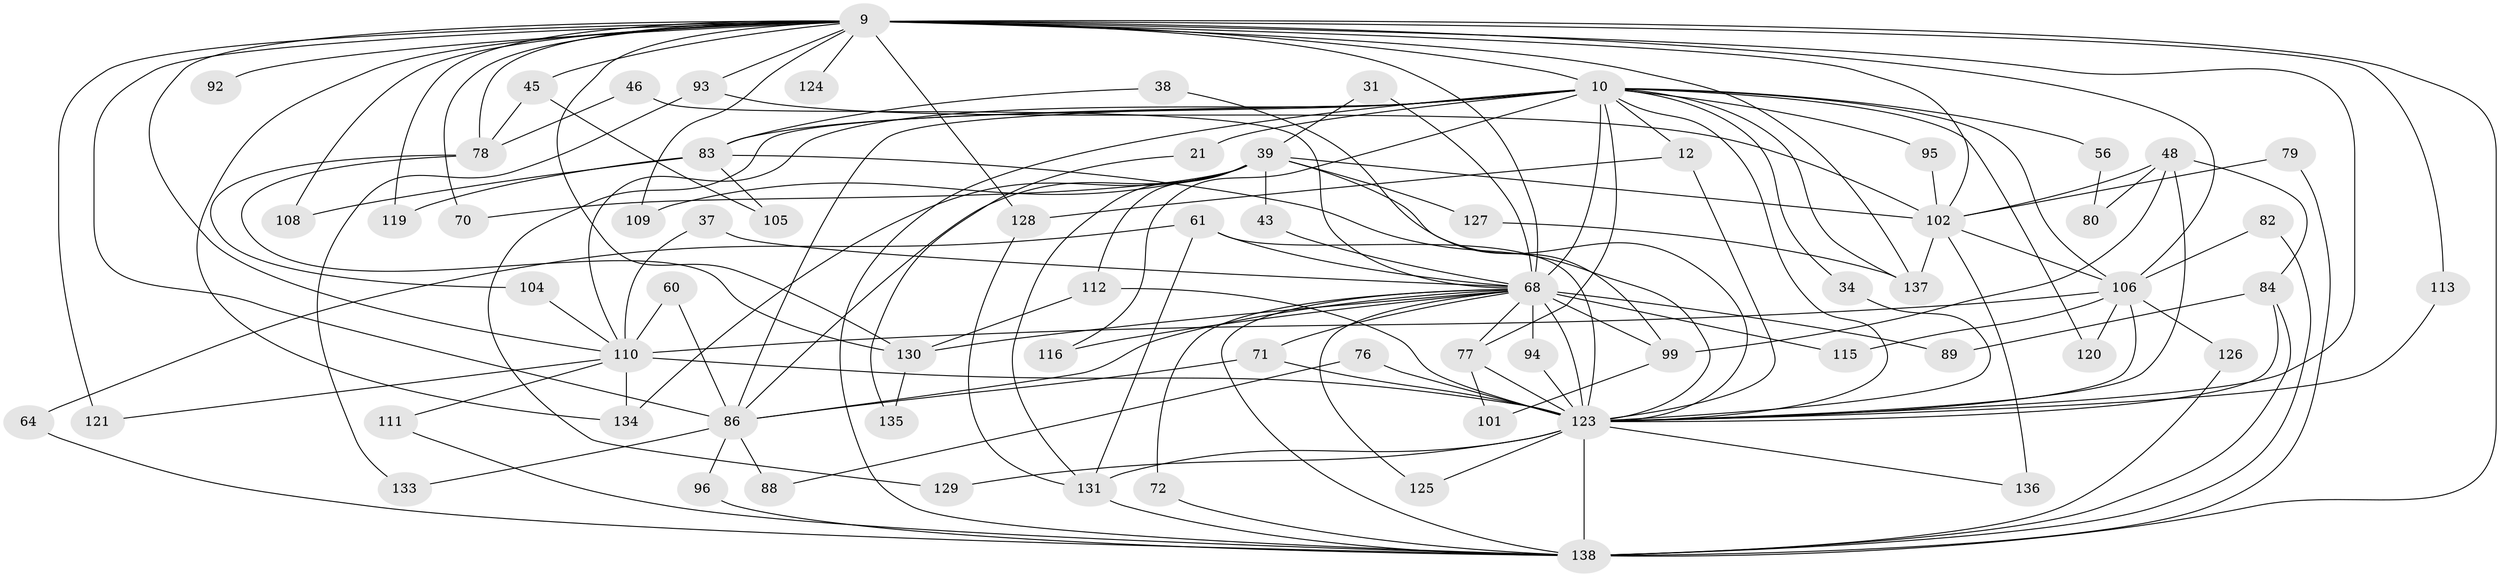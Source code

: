 // original degree distribution, {12: 0.007246376811594203, 27: 0.007246376811594203, 18: 0.014492753623188406, 16: 0.007246376811594203, 29: 0.007246376811594203, 24: 0.007246376811594203, 23: 0.007246376811594203, 26: 0.007246376811594203, 20: 0.007246376811594203, 7: 0.028985507246376812, 3: 0.2463768115942029, 5: 0.050724637681159424, 4: 0.08695652173913043, 9: 0.007246376811594203, 6: 0.021739130434782608, 8: 0.007246376811594203, 2: 0.47101449275362317, 11: 0.007246376811594203}
// Generated by graph-tools (version 1.1) at 2025/46/03/04/25 21:46:26]
// undirected, 69 vertices, 147 edges
graph export_dot {
graph [start="1"]
  node [color=gray90,style=filled];
  9 [super="+6"];
  10 [super="+7"];
  12;
  21;
  31;
  34;
  37;
  38;
  39 [super="+24"];
  43;
  45 [super="+27"];
  46;
  48 [super="+11"];
  56;
  60;
  61 [super="+52"];
  64;
  68 [super="+32+4"];
  70;
  71 [super="+69"];
  72;
  76 [super="+59"];
  77 [super="+16+18+57"];
  78 [super="+26"];
  79;
  80;
  82;
  83 [super="+25"];
  84 [super="+53"];
  86 [super="+58+66+74"];
  88;
  89;
  92;
  93 [super="+51"];
  94;
  95;
  96;
  99 [super="+33"];
  101;
  102 [super="+20+15"];
  104;
  105;
  106 [super="+97+90"];
  108;
  109;
  110 [super="+41+98"];
  111;
  112 [super="+103"];
  113 [super="+75"];
  115;
  116 [super="+47"];
  119;
  120;
  121;
  123 [super="+65+63+8"];
  124 [super="+62"];
  125;
  126 [super="+91"];
  127;
  128 [super="+40+118"];
  129;
  130 [super="+117"];
  131 [super="+107"];
  133;
  134 [super="+54"];
  135;
  136;
  137 [super="+122+114"];
  138 [super="+132+5"];
  9 -- 10 [weight=4];
  9 -- 70;
  9 -- 86 [weight=4];
  9 -- 92 [weight=2];
  9 -- 108;
  9 -- 119;
  9 -- 124 [weight=3];
  9 -- 134;
  9 -- 78 [weight=3];
  9 -- 93 [weight=2];
  9 -- 106 [weight=3];
  9 -- 45;
  9 -- 109;
  9 -- 121;
  9 -- 123 [weight=5];
  9 -- 137 [weight=2];
  9 -- 102;
  9 -- 68 [weight=5];
  9 -- 128 [weight=3];
  9 -- 138 [weight=5];
  9 -- 110 [weight=2];
  9 -- 113;
  9 -- 130;
  10 -- 12;
  10 -- 21 [weight=2];
  10 -- 34;
  10 -- 56 [weight=2];
  10 -- 68 [weight=5];
  10 -- 83 [weight=2];
  10 -- 137 [weight=4];
  10 -- 129;
  10 -- 95;
  10 -- 120;
  10 -- 116;
  10 -- 86 [weight=2];
  10 -- 77;
  10 -- 138 [weight=5];
  10 -- 123 [weight=4];
  10 -- 106 [weight=2];
  10 -- 110;
  12 -- 128;
  12 -- 123;
  21 -- 135;
  31 -- 39;
  31 -- 68;
  34 -- 123;
  37 -- 68;
  37 -- 110;
  38 -- 99;
  38 -- 83;
  39 -- 70;
  39 -- 127;
  39 -- 102 [weight=2];
  39 -- 43;
  39 -- 109;
  39 -- 112;
  39 -- 86;
  39 -- 123 [weight=2];
  39 -- 134;
  39 -- 131;
  43 -- 68;
  45 -- 105;
  45 -- 78 [weight=2];
  46 -- 78;
  46 -- 68;
  48 -- 99 [weight=2];
  48 -- 80;
  48 -- 102;
  48 -- 123 [weight=3];
  48 -- 84;
  56 -- 80;
  60 -- 86;
  60 -- 110;
  61 -- 64;
  61 -- 68;
  61 -- 123 [weight=2];
  61 -- 131;
  64 -- 138;
  68 -- 99;
  68 -- 72;
  68 -- 77;
  68 -- 89;
  68 -- 94;
  68 -- 115;
  68 -- 116 [weight=2];
  68 -- 125;
  68 -- 123 [weight=5];
  68 -- 138 [weight=4];
  68 -- 86 [weight=2];
  68 -- 71;
  68 -- 130;
  71 -- 86;
  71 -- 123;
  72 -- 138;
  76 -- 88;
  76 -- 123 [weight=3];
  77 -- 101;
  77 -- 123 [weight=2];
  78 -- 104;
  78 -- 130;
  79 -- 102;
  79 -- 138;
  82 -- 138;
  82 -- 106;
  83 -- 119;
  83 -- 105;
  83 -- 108;
  83 -- 123;
  84 -- 89;
  84 -- 123;
  84 -- 138;
  86 -- 96;
  86 -- 133;
  86 -- 88;
  93 -- 133;
  93 -- 102;
  94 -- 123;
  95 -- 102;
  96 -- 138;
  99 -- 101;
  102 -- 136;
  102 -- 137;
  102 -- 106;
  104 -- 110;
  106 -- 120;
  106 -- 126 [weight=2];
  106 -- 115;
  106 -- 123;
  106 -- 110;
  110 -- 123 [weight=6];
  110 -- 111;
  110 -- 134;
  110 -- 121;
  111 -- 138;
  112 -- 130;
  112 -- 123 [weight=2];
  113 -- 123;
  123 -- 138 [weight=7];
  123 -- 129;
  123 -- 136;
  123 -- 125;
  123 -- 131;
  126 -- 138;
  127 -- 137;
  128 -- 131;
  130 -- 135;
  131 -- 138 [weight=2];
}
